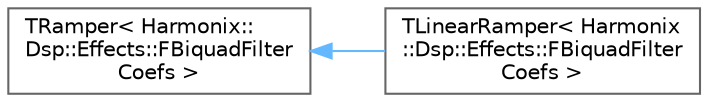 digraph "Graphical Class Hierarchy"
{
 // INTERACTIVE_SVG=YES
 // LATEX_PDF_SIZE
  bgcolor="transparent";
  edge [fontname=Helvetica,fontsize=10,labelfontname=Helvetica,labelfontsize=10];
  node [fontname=Helvetica,fontsize=10,shape=box,height=0.2,width=0.4];
  rankdir="LR";
  Node0 [id="Node000000",label="TRamper\< Harmonix::\lDsp::Effects::FBiquadFilter\lCoefs \>",height=0.2,width=0.4,color="grey40", fillcolor="white", style="filled",URL="$db/dbf/classTRamper.html",tooltip=" "];
  Node0 -> Node1 [id="edge8358_Node000000_Node000001",dir="back",color="steelblue1",style="solid",tooltip=" "];
  Node1 [id="Node000001",label="TLinearRamper\< Harmonix\l::Dsp::Effects::FBiquadFilter\lCoefs \>",height=0.2,width=0.4,color="grey40", fillcolor="white", style="filled",URL="$d4/d9e/classTLinearRamper.html",tooltip=" "];
}
